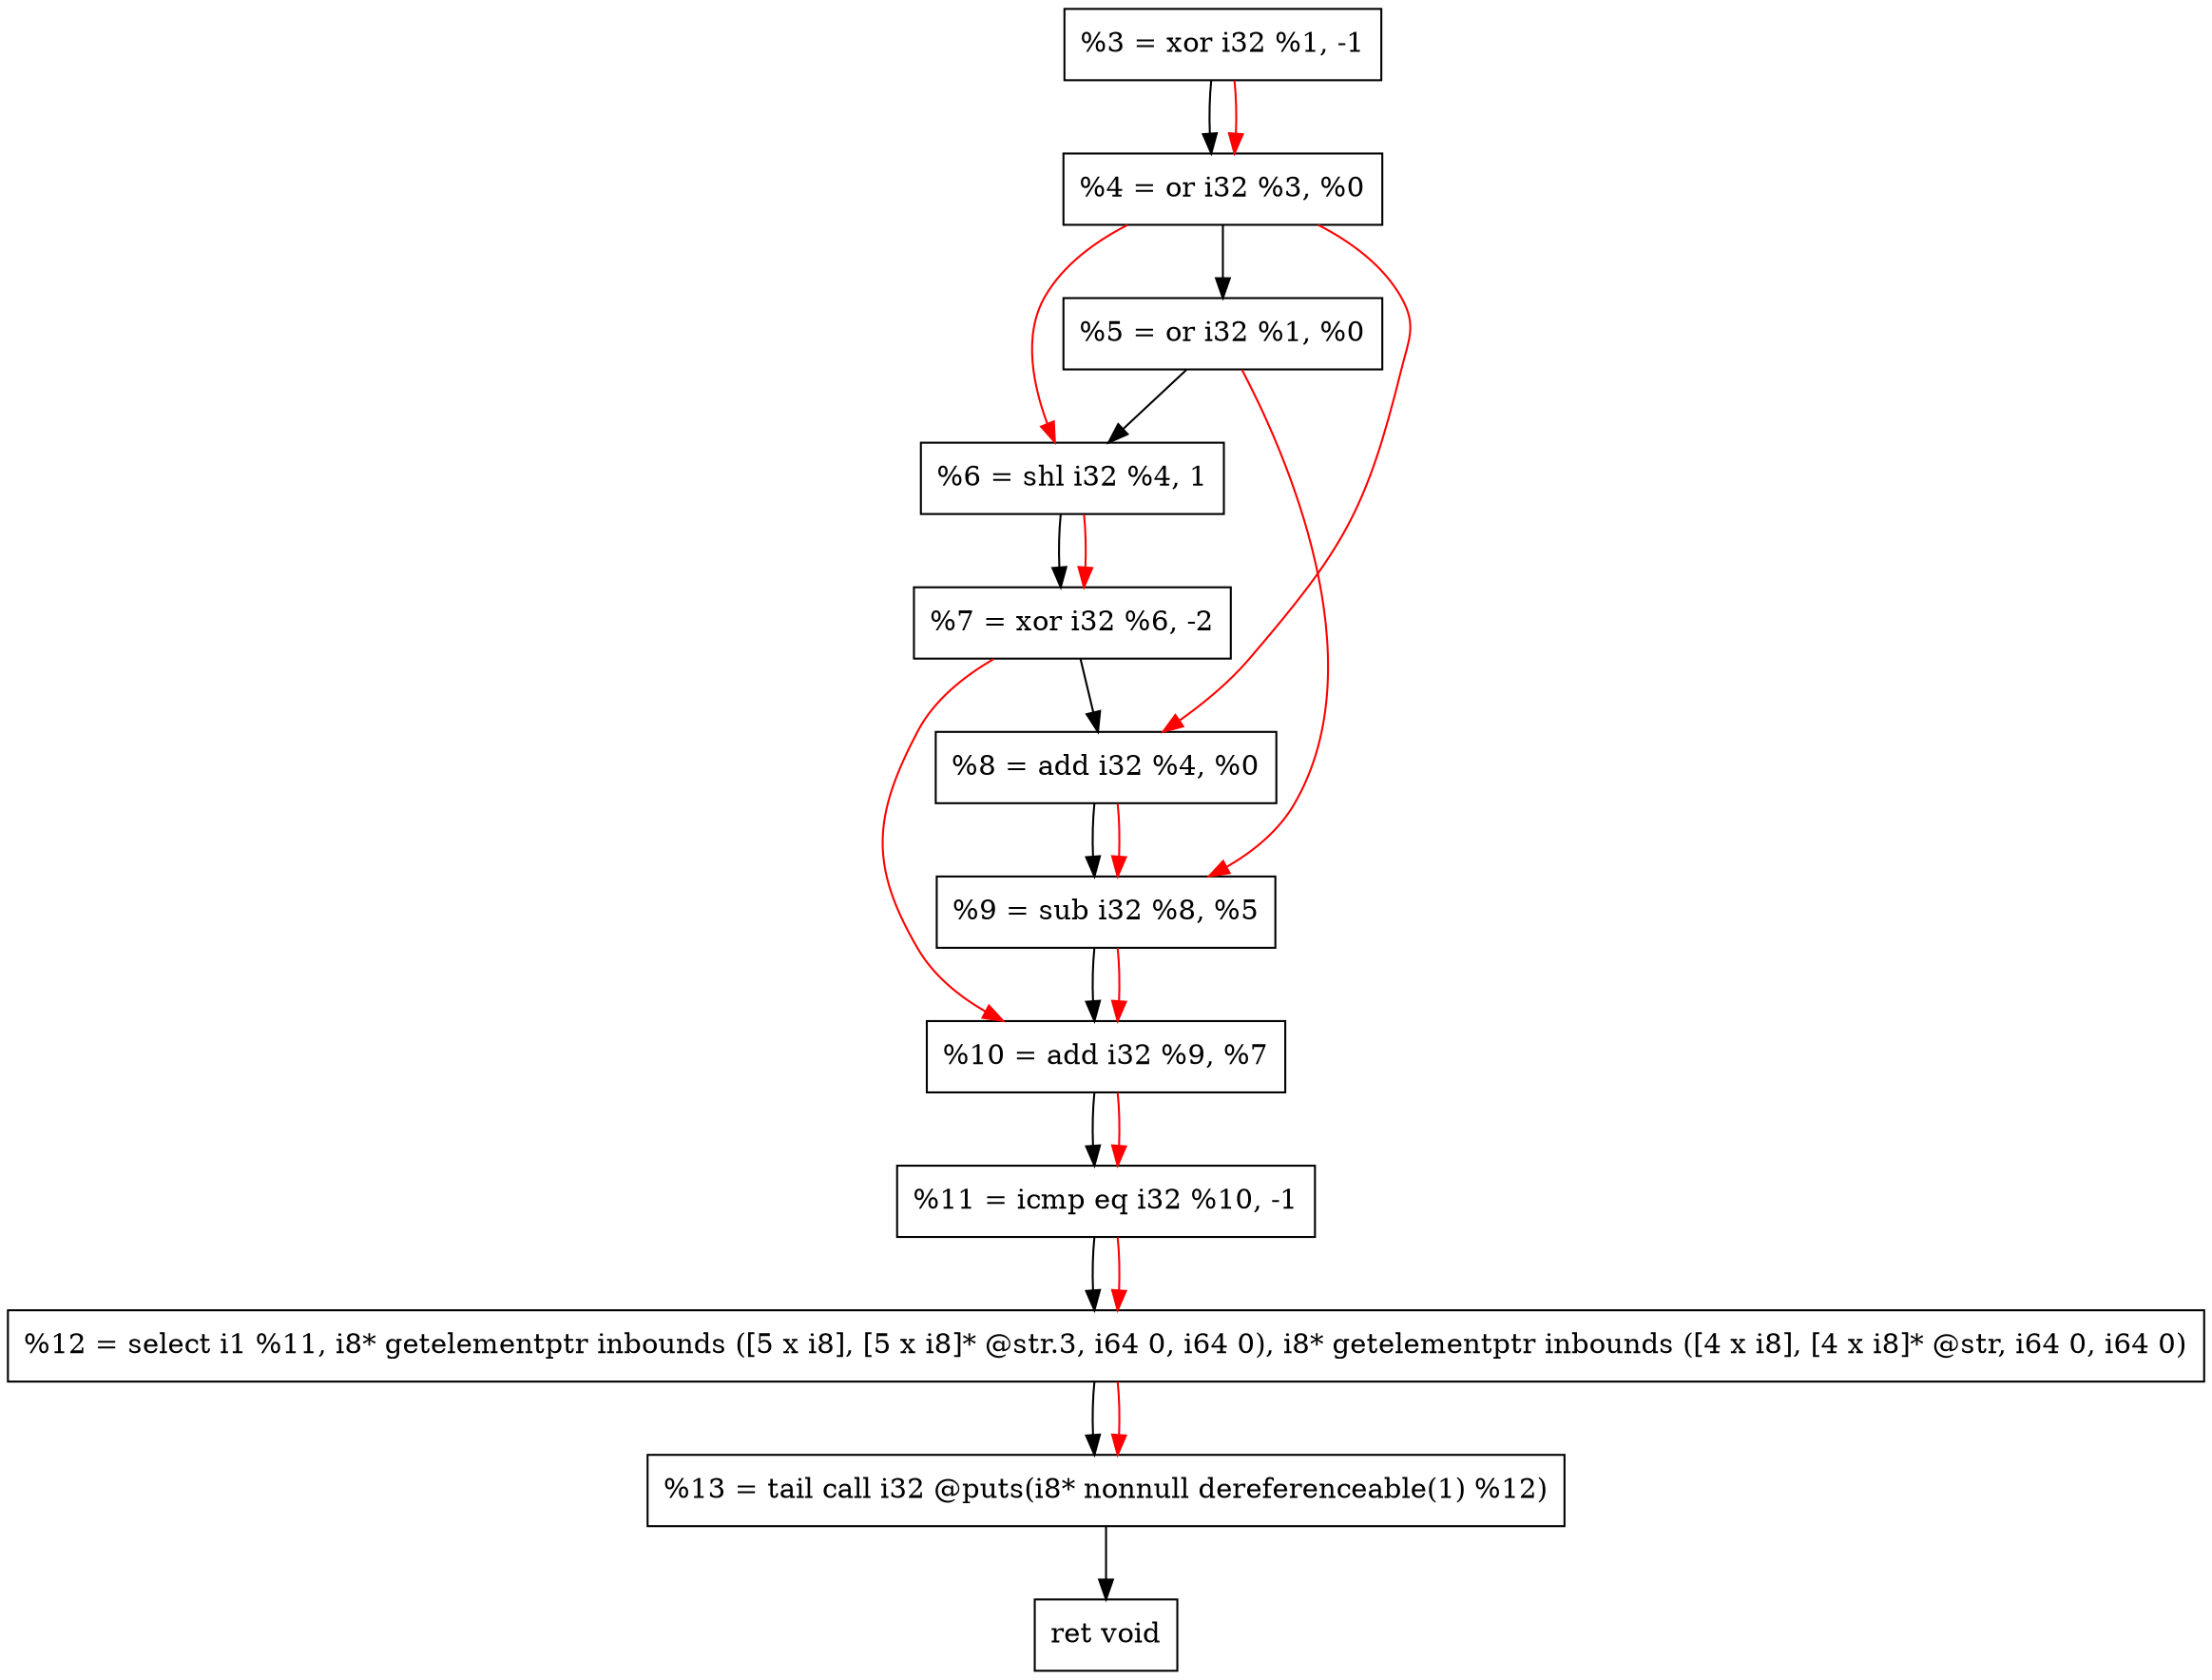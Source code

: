 digraph "DFG for'crackme' function" {
	Node0xc7a8b0[shape=record, label="  %3 = xor i32 %1, -1"];
	Node0xc7a920[shape=record, label="  %4 = or i32 %3, %0"];
	Node0xc7a9e0[shape=record, label="  %5 = or i32 %1, %0"];
	Node0xc7aa50[shape=record, label="  %6 = shl i32 %4, 1"];
	Node0xc7aaf0[shape=record, label="  %7 = xor i32 %6, -2"];
	Node0xc7ab60[shape=record, label="  %8 = add i32 %4, %0"];
	Node0xc7abd0[shape=record, label="  %9 = sub i32 %8, %5"];
	Node0xc7ac40[shape=record, label="  %10 = add i32 %9, %7"];
	Node0xc7acb0[shape=record, label="  %11 = icmp eq i32 %10, -1"];
	Node0xc1b388[shape=record, label="  %12 = select i1 %11, i8* getelementptr inbounds ([5 x i8], [5 x i8]* @str.3, i64 0, i64 0), i8* getelementptr inbounds ([4 x i8], [4 x i8]* @str, i64 0, i64 0)"];
	Node0xc7b150[shape=record, label="  %13 = tail call i32 @puts(i8* nonnull dereferenceable(1) %12)"];
	Node0xc7b1a0[shape=record, label="  ret void"];
	Node0xc7a8b0 -> Node0xc7a920;
	Node0xc7a920 -> Node0xc7a9e0;
	Node0xc7a9e0 -> Node0xc7aa50;
	Node0xc7aa50 -> Node0xc7aaf0;
	Node0xc7aaf0 -> Node0xc7ab60;
	Node0xc7ab60 -> Node0xc7abd0;
	Node0xc7abd0 -> Node0xc7ac40;
	Node0xc7ac40 -> Node0xc7acb0;
	Node0xc7acb0 -> Node0xc1b388;
	Node0xc1b388 -> Node0xc7b150;
	Node0xc7b150 -> Node0xc7b1a0;
edge [color=red]
	Node0xc7a8b0 -> Node0xc7a920;
	Node0xc7a920 -> Node0xc7aa50;
	Node0xc7aa50 -> Node0xc7aaf0;
	Node0xc7a920 -> Node0xc7ab60;
	Node0xc7ab60 -> Node0xc7abd0;
	Node0xc7a9e0 -> Node0xc7abd0;
	Node0xc7abd0 -> Node0xc7ac40;
	Node0xc7aaf0 -> Node0xc7ac40;
	Node0xc7ac40 -> Node0xc7acb0;
	Node0xc7acb0 -> Node0xc1b388;
	Node0xc1b388 -> Node0xc7b150;
}

